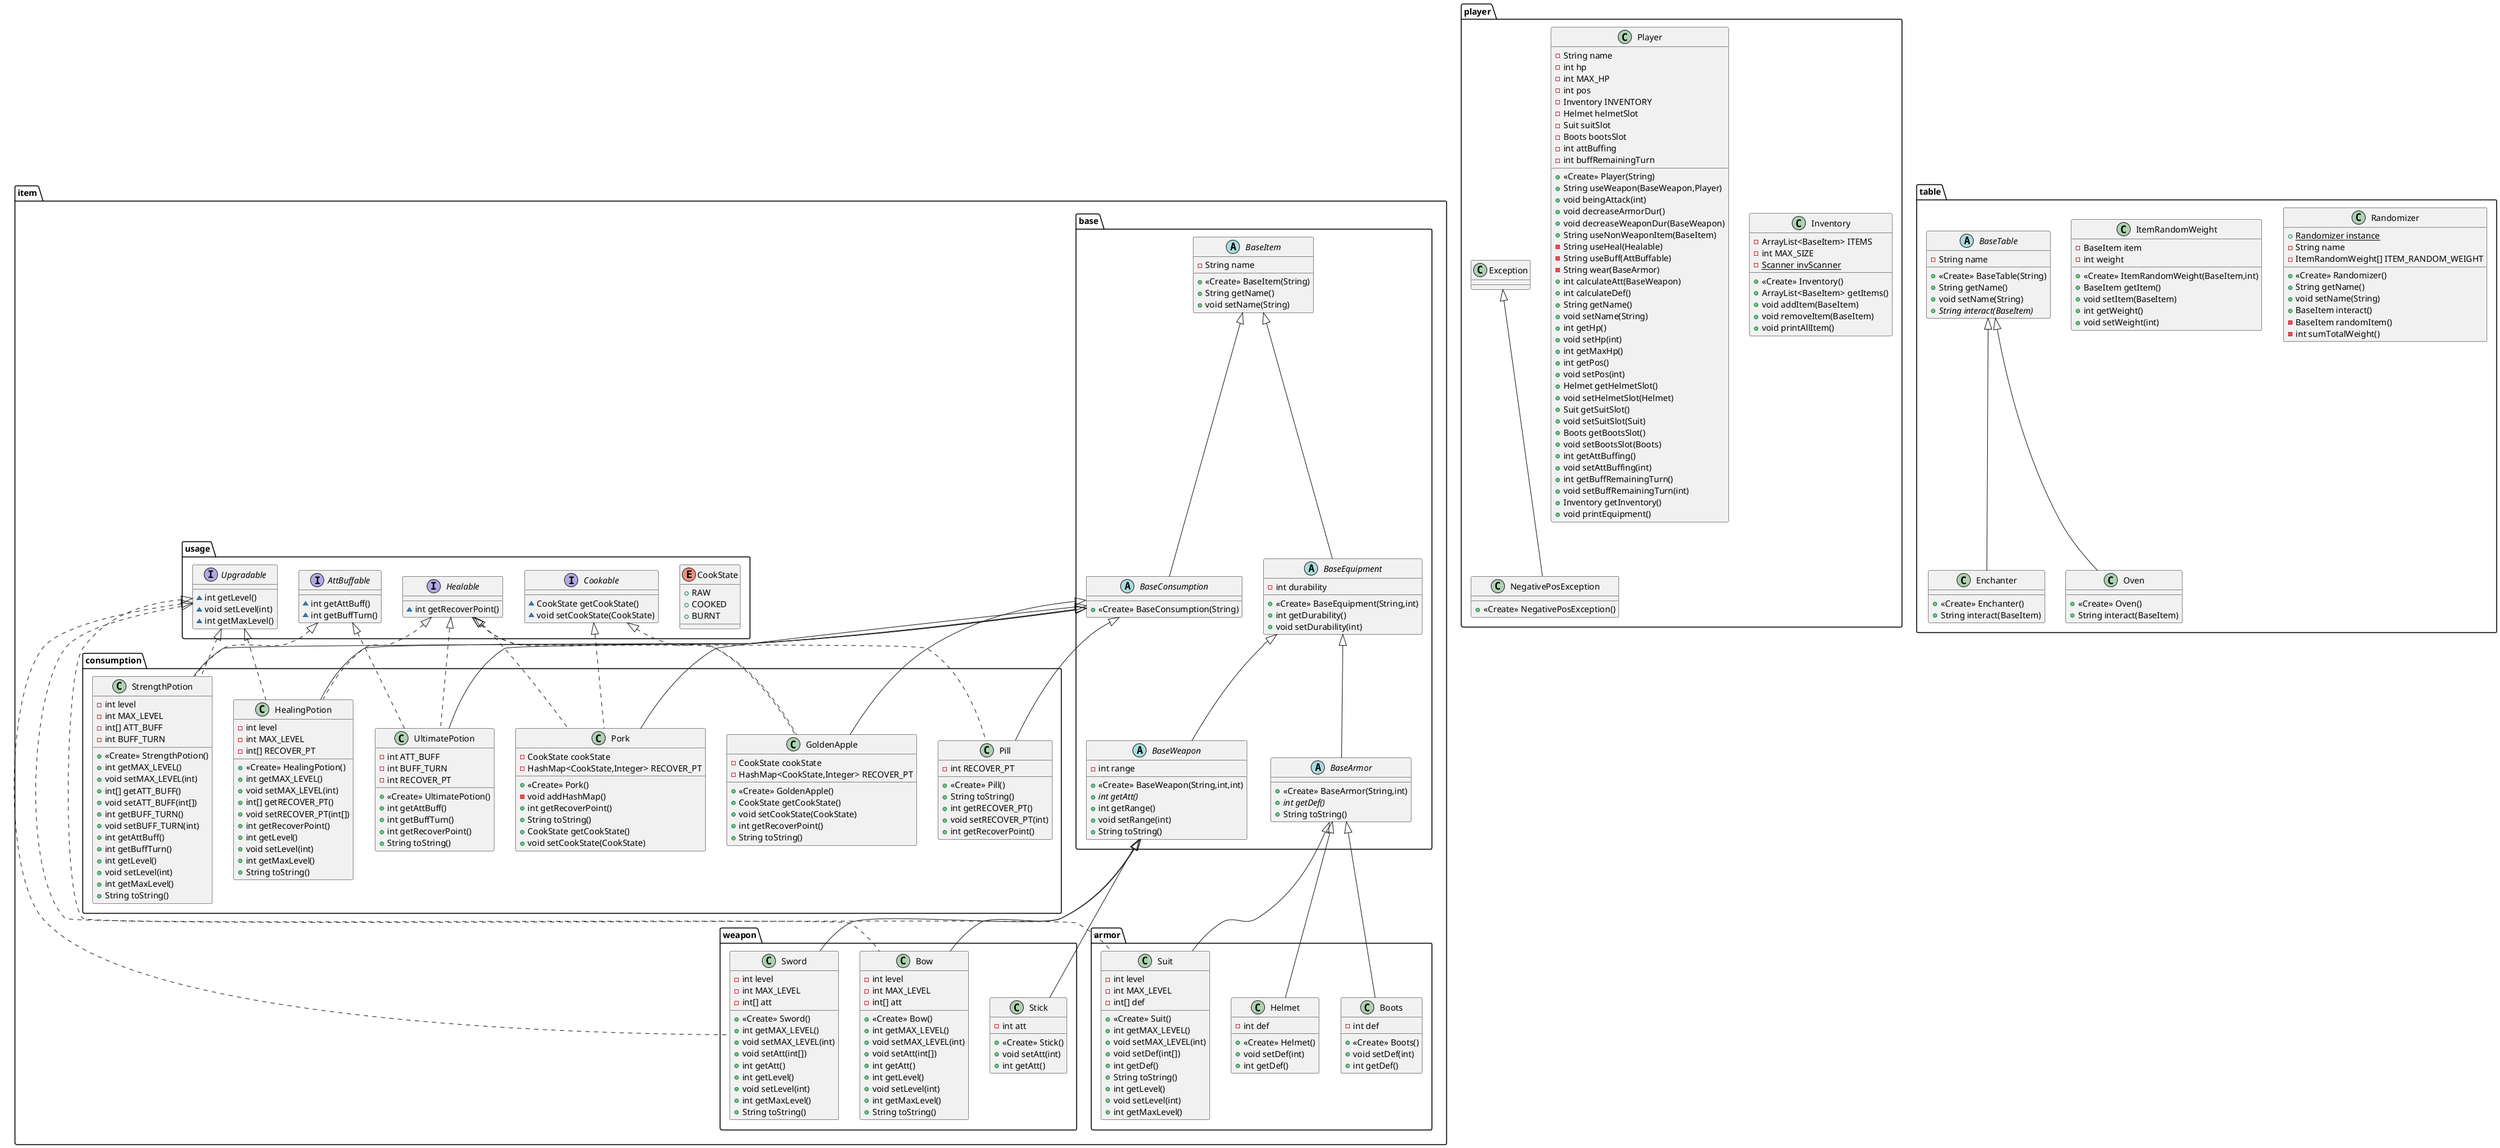 @startuml
class item.consumption.Pill {
- int RECOVER_PT
+ <<Create>> Pill()
+ String toString()
+ int getRECOVER_PT()
+ void setRECOVER_PT(int)
+ int getRecoverPoint()
}
class item.consumption.StrengthPotion {
- int level
- int MAX_LEVEL
- int[] ATT_BUFF
- int BUFF_TURN
+ <<Create>> StrengthPotion()
+ int getMAX_LEVEL()
+ void setMAX_LEVEL(int)
+ int[] getATT_BUFF()
+ void setATT_BUFF(int[])
+ int getBUFF_TURN()
+ void setBUFF_TURN(int)
+ int getAttBuff()
+ int getBuffTurn()
+ int getLevel()
+ void setLevel(int)
+ int getMaxLevel()
+ String toString()
}
abstract class item.base.BaseConsumption {
+ <<Create>> BaseConsumption(String)
}
abstract class item.base.BaseItem {
- String name
+ <<Create>> BaseItem(String)
+ String getName()
+ void setName(String)
}
class item.weapon.Bow {
- int level
- int MAX_LEVEL
- int[] att
+ <<Create>> Bow()
+ int getMAX_LEVEL()
+ void setMAX_LEVEL(int)
+ void setAtt(int[])
+ int getAtt()
+ int getLevel()
+ void setLevel(int)
+ int getMaxLevel()
+ String toString()
}
class player.NegativePosException {
+ <<Create>> NegativePosException()
}
class table.Enchanter {
+ <<Create>> Enchanter()
+ String interact(BaseItem)
}
abstract class item.base.BaseWeapon {
- int range
+ <<Create>> BaseWeapon(String,int,int)
+ {abstract}int getAtt()
+ int getRange()
+ void setRange(int)
+ String toString()
}
class table.Randomizer {
+ {static} Randomizer instance
- String name
- ItemRandomWeight[] ITEM_RANDOM_WEIGHT
+ <<Create>> Randomizer()
+ String getName()
+ void setName(String)
+ BaseItem interact()
- BaseItem randomItem()
- int sumTotalWeight()
}
class item.consumption.UltimatePotion {
- int ATT_BUFF
- int BUFF_TURN
- int RECOVER_PT
+ <<Create>> UltimatePotion()
+ int getAttBuff()
+ int getBuffTurn()
+ int getRecoverPoint()
+ String toString()
}
class table.Oven {
+ <<Create>> Oven()
+ String interact(BaseItem)
}
class item.consumption.GoldenApple {
- CookState cookState
- HashMap<CookState,Integer> RECOVER_PT
+ <<Create>> GoldenApple()
+ CookState getCookState()
+ void setCookState(CookState)
+ int getRecoverPoint()
+ String toString()
}
class item.armor.Boots {
- int def
+ <<Create>> Boots()
+ void setDef(int)
+ int getDef()
}
abstract class item.base.BaseArmor {
+ <<Create>> BaseArmor(String,int)
+ {abstract}int getDef()
+ String toString()
}
class player.Inventory {
- ArrayList<BaseItem> ITEMS
- int MAX_SIZE
- {static} Scanner invScanner
+ <<Create>> Inventory()
+ ArrayList<BaseItem> getItems()
+ void addItem(BaseItem)
+ void removeItem(BaseItem)
+ void printAllItem()
}
enum item.usage.CookState {
+  RAW
+  COOKED
+  BURNT
}
class item.weapon.Sword {
- int level
- int MAX_LEVEL
- int[] att
+ <<Create>> Sword()
+ int getMAX_LEVEL()
+ void setMAX_LEVEL(int)
+ void setAtt(int[])
+ int getAtt()
+ int getLevel()
+ void setLevel(int)
+ int getMaxLevel()
+ String toString()
}
class item.armor.Helmet {
- int def
+ <<Create>> Helmet()
+ void setDef(int)
+ int getDef()
}
interface item.usage.Healable {
~ int getRecoverPoint()
}
interface item.usage.Upgradable {
~ int getLevel()
~ void setLevel(int)
~ int getMaxLevel()
}
abstract class item.base.BaseEquipment {
- int durability
+ <<Create>> BaseEquipment(String,int)
+ int getDurability()
+ void setDurability(int)
}
class item.consumption.HealingPotion {
- int level
- int MAX_LEVEL
- int[] RECOVER_PT
+ <<Create>> HealingPotion()
+ int getMAX_LEVEL()
+ void setMAX_LEVEL(int)
+ int[] getRECOVER_PT()
+ void setRECOVER_PT(int[])
+ int getRecoverPoint()
+ int getLevel()
+ void setLevel(int)
+ int getMaxLevel()
+ String toString()
}
interface item.usage.Cookable {
~ CookState getCookState()
~ void setCookState(CookState)
}
class table.ItemRandomWeight {
- BaseItem item
- int weight
+ <<Create>> ItemRandomWeight(BaseItem,int)
+ BaseItem getItem()
+ void setItem(BaseItem)
+ int getWeight()
+ void setWeight(int)
}
class item.weapon.Stick {
- int att
+ <<Create>> Stick()
+ void setAtt(int)
+ int getAtt()
}
class item.consumption.Pork {
- CookState cookState
- HashMap<CookState,Integer> RECOVER_PT
+ <<Create>> Pork()
- void addHashMap()
+ int getRecoverPoint()
+ String toString()
+ CookState getCookState()
+ void setCookState(CookState)
}
interface item.usage.AttBuffable {
~ int getAttBuff()
~ int getBuffTurn()
}
class player.Player {
- String name
- int hp
- int MAX_HP
- int pos
- Inventory INVENTORY
- Helmet helmetSlot
- Suit suitSlot
- Boots bootsSlot
- int attBuffing
- int buffRemainingTurn
+ <<Create>> Player(String)
+ String useWeapon(BaseWeapon,Player)
+ void beingAttack(int)
+ void decreaseArmorDur()
+ void decreaseWeaponDur(BaseWeapon)
+ String useNonWeaponItem(BaseItem)
- String useHeal(Healable)
- String useBuff(AttBuffable)
- String wear(BaseArmor)
+ int calculateAtt(BaseWeapon)
+ int calculateDef()
+ String getName()
+ void setName(String)
+ int getHp()
+ void setHp(int)
+ int getMaxHp()
+ int getPos()
+ void setPos(int)
+ Helmet getHelmetSlot()
+ void setHelmetSlot(Helmet)
+ Suit getSuitSlot()
+ void setSuitSlot(Suit)
+ Boots getBootsSlot()
+ void setBootsSlot(Boots)
+ int getAttBuffing()
+ void setAttBuffing(int)
+ int getBuffRemainingTurn()
+ void setBuffRemainingTurn(int)
+ Inventory getInventory()
+ void printEquipment()
}
abstract class table.BaseTable {
- String name
+ <<Create>> BaseTable(String)
+ String getName()
+ void setName(String)
+ {abstract}String interact(BaseItem)
}
class item.armor.Suit {
- int level
- int MAX_LEVEL
- int[] def
+ <<Create>> Suit()
+ int getMAX_LEVEL()
+ void setMAX_LEVEL(int)
+ void setDef(int[])
+ int getDef()
+ String toString()
+ int getLevel()
+ void setLevel(int)
+ int getMaxLevel()
}


item.usage.Healable <|.. item.consumption.Pill
item.base.BaseConsumption <|-- item.consumption.Pill
item.usage.AttBuffable <|.. item.consumption.StrengthPotion
item.usage.Upgradable <|.. item.consumption.StrengthPotion
item.base.BaseConsumption <|-- item.consumption.StrengthPotion
item.base.BaseItem <|-- item.base.BaseConsumption
item.usage.Upgradable <|.. item.weapon.Bow
item.base.BaseWeapon <|-- item.weapon.Bow
player.Exception <|-- player.NegativePosException
table.BaseTable <|-- table.Enchanter
item.base.BaseEquipment <|-- item.base.BaseWeapon
item.usage.AttBuffable <|.. item.consumption.UltimatePotion
item.usage.Healable <|.. item.consumption.UltimatePotion
item.base.BaseConsumption <|-- item.consumption.UltimatePotion
table.BaseTable <|-- table.Oven
item.usage.Cookable <|.. item.consumption.GoldenApple
item.usage.Healable <|.. item.consumption.GoldenApple
item.base.BaseConsumption <|-- item.consumption.GoldenApple
item.base.BaseArmor <|-- item.armor.Boots
item.base.BaseEquipment <|-- item.base.BaseArmor
item.usage.Upgradable <|.. item.weapon.Sword
item.base.BaseWeapon <|-- item.weapon.Sword
item.base.BaseArmor <|-- item.armor.Helmet
item.base.BaseItem <|-- item.base.BaseEquipment
item.usage.Healable <|.. item.consumption.HealingPotion
item.usage.Upgradable <|.. item.consumption.HealingPotion
item.base.BaseConsumption <|-- item.consumption.HealingPotion
item.base.BaseWeapon <|-- item.weapon.Stick
item.usage.Cookable <|.. item.consumption.Pork
item.usage.Healable <|.. item.consumption.Pork
item.base.BaseConsumption <|-- item.consumption.Pork
item.usage.Upgradable <|.. item.armor.Suit
item.base.BaseArmor <|-- item.armor.Suit
@enduml